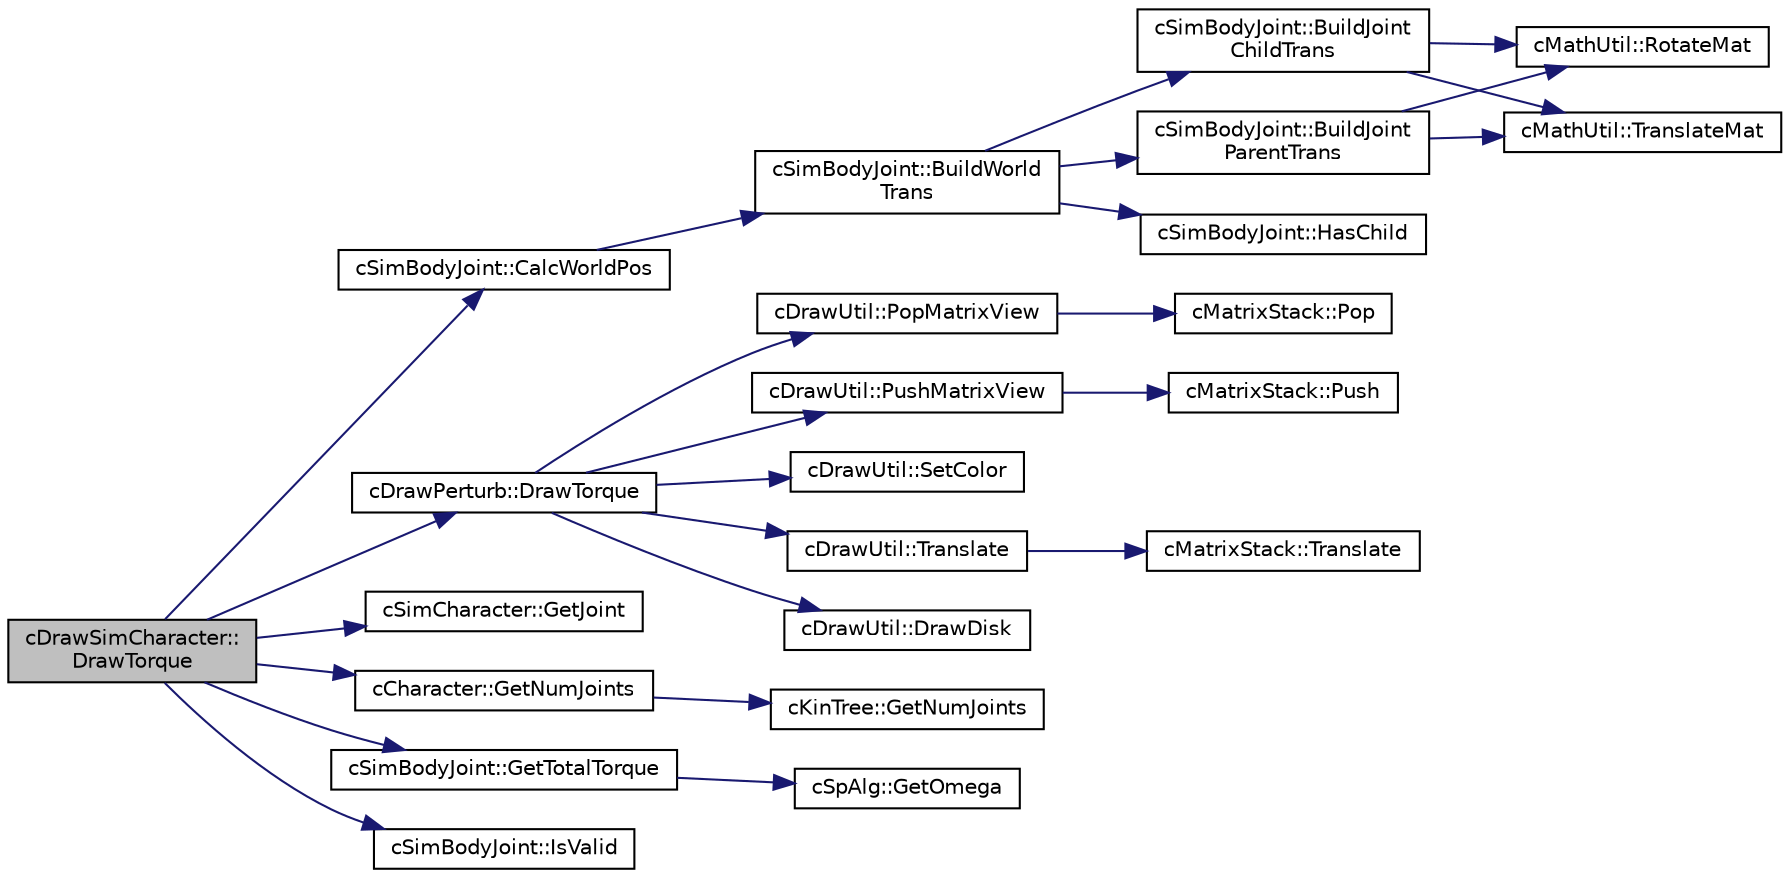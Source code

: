 digraph "cDrawSimCharacter::DrawTorque"
{
 // LATEX_PDF_SIZE
  edge [fontname="Helvetica",fontsize="10",labelfontname="Helvetica",labelfontsize="10"];
  node [fontname="Helvetica",fontsize="10",shape=record];
  rankdir="LR";
  Node1 [label="cDrawSimCharacter::\lDrawTorque",height=0.2,width=0.4,color="black", fillcolor="grey75", style="filled", fontcolor="black",tooltip=" "];
  Node1 -> Node2 [color="midnightblue",fontsize="10",style="solid",fontname="Helvetica"];
  Node2 [label="cSimBodyJoint::CalcWorldPos",height=0.2,width=0.4,color="black", fillcolor="white", style="filled",URL="$classc_sim_body_joint.html#a24f75e09a36dd752f54298923b202da7",tooltip=" "];
  Node2 -> Node3 [color="midnightblue",fontsize="10",style="solid",fontname="Helvetica"];
  Node3 [label="cSimBodyJoint::BuildWorld\lTrans",height=0.2,width=0.4,color="black", fillcolor="white", style="filled",URL="$classc_sim_body_joint.html#a033253d748efec2cf6f261ea994a6a62",tooltip=" "];
  Node3 -> Node4 [color="midnightblue",fontsize="10",style="solid",fontname="Helvetica"];
  Node4 [label="cSimBodyJoint::BuildJoint\lChildTrans",height=0.2,width=0.4,color="black", fillcolor="white", style="filled",URL="$classc_sim_body_joint.html#a6f59339830fb1d763a78736818c23ac3",tooltip=" "];
  Node4 -> Node5 [color="midnightblue",fontsize="10",style="solid",fontname="Helvetica"];
  Node5 [label="cMathUtil::RotateMat",height=0.2,width=0.4,color="black", fillcolor="white", style="filled",URL="$classc_math_util.html#a551bc548582ac0db39df5a58feca1f0a",tooltip=" "];
  Node4 -> Node6 [color="midnightblue",fontsize="10",style="solid",fontname="Helvetica"];
  Node6 [label="cMathUtil::TranslateMat",height=0.2,width=0.4,color="black", fillcolor="white", style="filled",URL="$classc_math_util.html#a5550ed48f8beaccbf6827db839ccf542",tooltip=" "];
  Node3 -> Node7 [color="midnightblue",fontsize="10",style="solid",fontname="Helvetica"];
  Node7 [label="cSimBodyJoint::BuildJoint\lParentTrans",height=0.2,width=0.4,color="black", fillcolor="white", style="filled",URL="$classc_sim_body_joint.html#a996f4f4502700fa03bdc896abdee1fe4",tooltip=" "];
  Node7 -> Node5 [color="midnightblue",fontsize="10",style="solid",fontname="Helvetica"];
  Node7 -> Node6 [color="midnightblue",fontsize="10",style="solid",fontname="Helvetica"];
  Node3 -> Node8 [color="midnightblue",fontsize="10",style="solid",fontname="Helvetica"];
  Node8 [label="cSimBodyJoint::HasChild",height=0.2,width=0.4,color="black", fillcolor="white", style="filled",URL="$classc_sim_body_joint.html#a564687afb4acbb768a334263b37720d8",tooltip=" "];
  Node1 -> Node9 [color="midnightblue",fontsize="10",style="solid",fontname="Helvetica"];
  Node9 [label="cDrawPerturb::DrawTorque",height=0.2,width=0.4,color="black", fillcolor="white", style="filled",URL="$classc_draw_perturb.html#a454deadcf6edecbb4d39615edbf4ef79",tooltip=" "];
  Node9 -> Node10 [color="midnightblue",fontsize="10",style="solid",fontname="Helvetica"];
  Node10 [label="cDrawUtil::DrawDisk",height=0.2,width=0.4,color="black", fillcolor="white", style="filled",URL="$classc_draw_util.html#a4c19dc43db6588b74ad3fc61cdfa549f",tooltip=" "];
  Node9 -> Node11 [color="midnightblue",fontsize="10",style="solid",fontname="Helvetica"];
  Node11 [label="cDrawUtil::PopMatrixView",height=0.2,width=0.4,color="black", fillcolor="white", style="filled",URL="$classc_draw_util.html#a8bec79da8550795d4b4966a94af7cf51",tooltip=" "];
  Node11 -> Node12 [color="midnightblue",fontsize="10",style="solid",fontname="Helvetica"];
  Node12 [label="cMatrixStack::Pop",height=0.2,width=0.4,color="black", fillcolor="white", style="filled",URL="$classc_matrix_stack.html#a6be215a8d6dc7f91c8e9577a8b550bfc",tooltip=" "];
  Node9 -> Node13 [color="midnightblue",fontsize="10",style="solid",fontname="Helvetica"];
  Node13 [label="cDrawUtil::PushMatrixView",height=0.2,width=0.4,color="black", fillcolor="white", style="filled",URL="$classc_draw_util.html#a166a3c9df5df3cb262d090cb2aaba33b",tooltip=" "];
  Node13 -> Node14 [color="midnightblue",fontsize="10",style="solid",fontname="Helvetica"];
  Node14 [label="cMatrixStack::Push",height=0.2,width=0.4,color="black", fillcolor="white", style="filled",URL="$classc_matrix_stack.html#aac0bfd176fd31cabb3e74a0a12b5a5d9",tooltip=" "];
  Node9 -> Node15 [color="midnightblue",fontsize="10",style="solid",fontname="Helvetica"];
  Node15 [label="cDrawUtil::SetColor",height=0.2,width=0.4,color="black", fillcolor="white", style="filled",URL="$classc_draw_util.html#a4b68878bee6cbfe53db7dc6bb9e16f70",tooltip=" "];
  Node9 -> Node16 [color="midnightblue",fontsize="10",style="solid",fontname="Helvetica"];
  Node16 [label="cDrawUtil::Translate",height=0.2,width=0.4,color="black", fillcolor="white", style="filled",URL="$classc_draw_util.html#a1904a7034bb0ec43afdab4642d36e543",tooltip=" "];
  Node16 -> Node17 [color="midnightblue",fontsize="10",style="solid",fontname="Helvetica"];
  Node17 [label="cMatrixStack::Translate",height=0.2,width=0.4,color="black", fillcolor="white", style="filled",URL="$classc_matrix_stack.html#a9ab74621b7112ebf367e7c6feafff233",tooltip=" "];
  Node1 -> Node18 [color="midnightblue",fontsize="10",style="solid",fontname="Helvetica"];
  Node18 [label="cSimCharacter::GetJoint",height=0.2,width=0.4,color="black", fillcolor="white", style="filled",URL="$classc_sim_character.html#aa0a30cfb05967fad8b59dd9adfa6f23a",tooltip=" "];
  Node1 -> Node19 [color="midnightblue",fontsize="10",style="solid",fontname="Helvetica"];
  Node19 [label="cCharacter::GetNumJoints",height=0.2,width=0.4,color="black", fillcolor="white", style="filled",URL="$classc_character.html#a0c72f03cec78cc23a9376db72f2f3e9c",tooltip=" "];
  Node19 -> Node20 [color="midnightblue",fontsize="10",style="solid",fontname="Helvetica"];
  Node20 [label="cKinTree::GetNumJoints",height=0.2,width=0.4,color="black", fillcolor="white", style="filled",URL="$classc_kin_tree.html#ac840b501e27e6ce46d208b7d033f21d4",tooltip=" "];
  Node1 -> Node21 [color="midnightblue",fontsize="10",style="solid",fontname="Helvetica"];
  Node21 [label="cSimBodyJoint::GetTotalTorque",height=0.2,width=0.4,color="black", fillcolor="white", style="filled",URL="$classc_sim_body_joint.html#a0e4d13cc0efb10ad518d1b27f655bd68",tooltip=" "];
  Node21 -> Node22 [color="midnightblue",fontsize="10",style="solid",fontname="Helvetica"];
  Node22 [label="cSpAlg::GetOmega",height=0.2,width=0.4,color="black", fillcolor="white", style="filled",URL="$classc_sp_alg.html#a1f6d2eed1bc8bee53540c8c027cea7f9",tooltip=" "];
  Node1 -> Node23 [color="midnightblue",fontsize="10",style="solid",fontname="Helvetica"];
  Node23 [label="cSimBodyJoint::IsValid",height=0.2,width=0.4,color="black", fillcolor="white", style="filled",URL="$classc_sim_body_joint.html#ad709e5e245e82cd54692b20d023fc18c",tooltip=" "];
}

